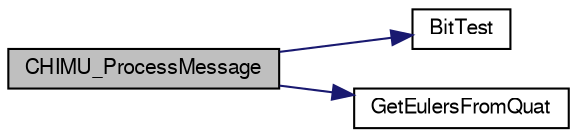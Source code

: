 digraph "CHIMU_ProcessMessage"
{
  edge [fontname="FreeSans",fontsize="10",labelfontname="FreeSans",labelfontsize="10"];
  node [fontname="FreeSans",fontsize="10",shape=record];
  rankdir="LR";
  Node1 [label="CHIMU_ProcessMessage",height=0.2,width=0.4,color="black", fillcolor="grey75", style="filled", fontcolor="black"];
  Node1 -> Node2 [color="midnightblue",fontsize="10",style="solid",fontname="FreeSans"];
  Node2 [label="BitTest",height=0.2,width=0.4,color="black", fillcolor="white", style="filled",URL="$imu__chimu_8c.html#acda06f9abeac46aac0c37fe9faafcb5f"];
  Node1 -> Node3 [color="midnightblue",fontsize="10",style="solid",fontname="FreeSans"];
  Node3 [label="GetEulersFromQuat",height=0.2,width=0.4,color="black", fillcolor="white", style="filled",URL="$imu__chimu_8c.html#aa0df1ea95e60894cb1747257da38f17f"];
}
